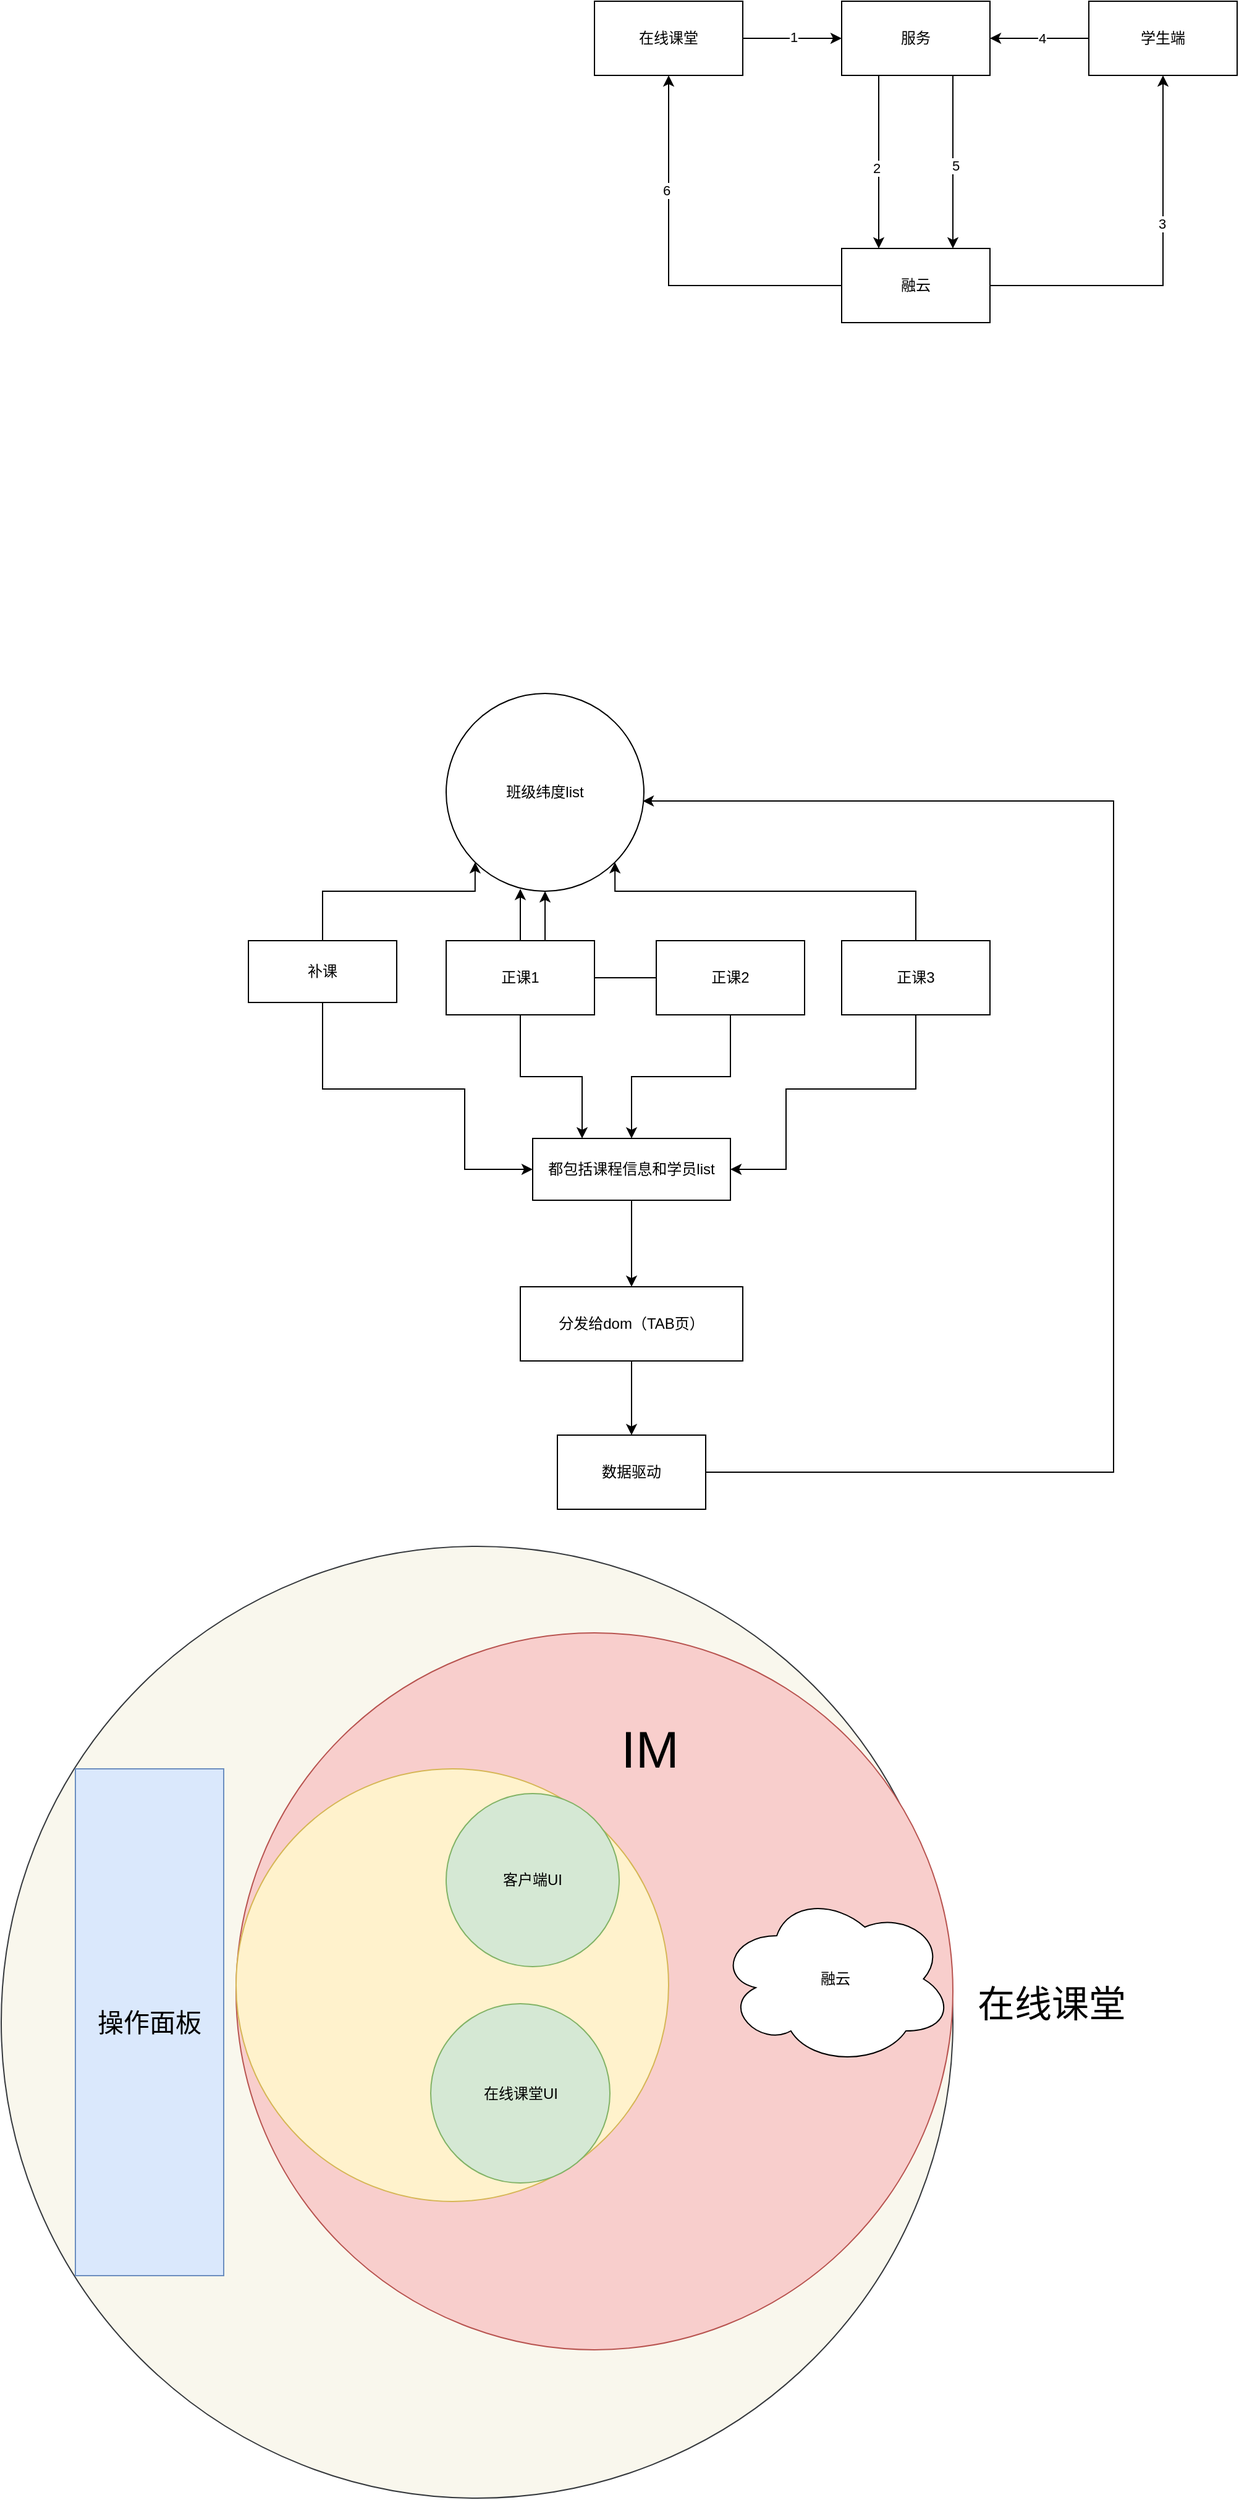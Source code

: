 <mxfile version="13.9.6" type="github">
  <diagram id="nMES7Oahk3-mXJZbOVMn" name="Page-1">
    <mxGraphModel dx="1698" dy="843" grid="1" gridSize="10" guides="1" tooltips="1" connect="1" arrows="1" fold="1" page="0" pageScale="1" pageWidth="827" pageHeight="1169" math="0" shadow="0">
      <root>
        <mxCell id="0" />
        <mxCell id="1" parent="0" />
        <mxCell id="OBoU4_cc1wNnT7vXtte2-5" style="edgeStyle=orthogonalEdgeStyle;rounded=0;orthogonalLoop=1;jettySize=auto;html=1;entryX=0;entryY=0.5;entryDx=0;entryDy=0;" edge="1" parent="1" source="OBoU4_cc1wNnT7vXtte2-1" target="OBoU4_cc1wNnT7vXtte2-2">
          <mxGeometry relative="1" as="geometry" />
        </mxCell>
        <mxCell id="OBoU4_cc1wNnT7vXtte2-13" value="1" style="edgeLabel;html=1;align=center;verticalAlign=middle;resizable=0;points=[];" vertex="1" connectable="0" parent="OBoU4_cc1wNnT7vXtte2-5">
          <mxGeometry x="0.025" y="1" relative="1" as="geometry">
            <mxPoint as="offset" />
          </mxGeometry>
        </mxCell>
        <mxCell id="OBoU4_cc1wNnT7vXtte2-1" value="在线课堂" style="rounded=0;whiteSpace=wrap;html=1;" vertex="1" parent="1">
          <mxGeometry x="80" y="120" width="120" height="60" as="geometry" />
        </mxCell>
        <mxCell id="OBoU4_cc1wNnT7vXtte2-7" style="edgeStyle=orthogonalEdgeStyle;rounded=0;orthogonalLoop=1;jettySize=auto;html=1;exitX=0.25;exitY=1;exitDx=0;exitDy=0;entryX=0.25;entryY=0;entryDx=0;entryDy=0;" edge="1" parent="1" source="OBoU4_cc1wNnT7vXtte2-2" target="OBoU4_cc1wNnT7vXtte2-4">
          <mxGeometry relative="1" as="geometry" />
        </mxCell>
        <mxCell id="OBoU4_cc1wNnT7vXtte2-14" value="2" style="edgeLabel;html=1;align=center;verticalAlign=middle;resizable=0;points=[];" vertex="1" connectable="0" parent="OBoU4_cc1wNnT7vXtte2-7">
          <mxGeometry x="0.071" y="-2" relative="1" as="geometry">
            <mxPoint as="offset" />
          </mxGeometry>
        </mxCell>
        <mxCell id="OBoU4_cc1wNnT7vXtte2-10" style="edgeStyle=orthogonalEdgeStyle;rounded=0;orthogonalLoop=1;jettySize=auto;html=1;exitX=0.75;exitY=1;exitDx=0;exitDy=0;entryX=0.75;entryY=0;entryDx=0;entryDy=0;" edge="1" parent="1" source="OBoU4_cc1wNnT7vXtte2-2" target="OBoU4_cc1wNnT7vXtte2-4">
          <mxGeometry relative="1" as="geometry" />
        </mxCell>
        <mxCell id="OBoU4_cc1wNnT7vXtte2-18" value="5" style="edgeLabel;html=1;align=center;verticalAlign=middle;resizable=0;points=[];" vertex="1" connectable="0" parent="OBoU4_cc1wNnT7vXtte2-10">
          <mxGeometry x="0.043" y="2" relative="1" as="geometry">
            <mxPoint as="offset" />
          </mxGeometry>
        </mxCell>
        <mxCell id="OBoU4_cc1wNnT7vXtte2-2" value="服务" style="rounded=0;whiteSpace=wrap;html=1;" vertex="1" parent="1">
          <mxGeometry x="280" y="120" width="120" height="60" as="geometry" />
        </mxCell>
        <mxCell id="OBoU4_cc1wNnT7vXtte2-16" style="edgeStyle=orthogonalEdgeStyle;rounded=0;orthogonalLoop=1;jettySize=auto;html=1;exitX=0;exitY=0.5;exitDx=0;exitDy=0;entryX=1;entryY=0.5;entryDx=0;entryDy=0;" edge="1" parent="1" source="OBoU4_cc1wNnT7vXtte2-3" target="OBoU4_cc1wNnT7vXtte2-2">
          <mxGeometry relative="1" as="geometry" />
        </mxCell>
        <mxCell id="OBoU4_cc1wNnT7vXtte2-17" value="4" style="edgeLabel;html=1;align=center;verticalAlign=middle;resizable=0;points=[];" vertex="1" connectable="0" parent="OBoU4_cc1wNnT7vXtte2-16">
          <mxGeometry x="-0.05" relative="1" as="geometry">
            <mxPoint as="offset" />
          </mxGeometry>
        </mxCell>
        <mxCell id="OBoU4_cc1wNnT7vXtte2-3" value="学生端" style="rounded=0;whiteSpace=wrap;html=1;" vertex="1" parent="1">
          <mxGeometry x="480" y="120" width="120" height="60" as="geometry" />
        </mxCell>
        <mxCell id="OBoU4_cc1wNnT7vXtte2-11" style="edgeStyle=orthogonalEdgeStyle;rounded=0;orthogonalLoop=1;jettySize=auto;html=1;entryX=0.5;entryY=1;entryDx=0;entryDy=0;" edge="1" parent="1" source="OBoU4_cc1wNnT7vXtte2-4" target="OBoU4_cc1wNnT7vXtte2-1">
          <mxGeometry relative="1" as="geometry" />
        </mxCell>
        <mxCell id="OBoU4_cc1wNnT7vXtte2-19" value="6" style="edgeLabel;html=1;align=center;verticalAlign=middle;resizable=0;points=[];" vertex="1" connectable="0" parent="OBoU4_cc1wNnT7vXtte2-11">
          <mxGeometry x="0.4" y="2" relative="1" as="geometry">
            <mxPoint as="offset" />
          </mxGeometry>
        </mxCell>
        <mxCell id="OBoU4_cc1wNnT7vXtte2-12" style="edgeStyle=orthogonalEdgeStyle;rounded=0;orthogonalLoop=1;jettySize=auto;html=1;entryX=0.5;entryY=1;entryDx=0;entryDy=0;" edge="1" parent="1" source="OBoU4_cc1wNnT7vXtte2-4" target="OBoU4_cc1wNnT7vXtte2-3">
          <mxGeometry relative="1" as="geometry" />
        </mxCell>
        <mxCell id="OBoU4_cc1wNnT7vXtte2-15" value="3" style="edgeLabel;html=1;align=center;verticalAlign=middle;resizable=0;points=[];" vertex="1" connectable="0" parent="OBoU4_cc1wNnT7vXtte2-12">
          <mxGeometry x="0.226" y="1" relative="1" as="geometry">
            <mxPoint as="offset" />
          </mxGeometry>
        </mxCell>
        <mxCell id="OBoU4_cc1wNnT7vXtte2-4" value="融云" style="rounded=0;whiteSpace=wrap;html=1;" vertex="1" parent="1">
          <mxGeometry x="280" y="320" width="120" height="60" as="geometry" />
        </mxCell>
        <mxCell id="OBoU4_cc1wNnT7vXtte2-20" value="班级纬度list" style="ellipse;whiteSpace=wrap;html=1;aspect=fixed;" vertex="1" parent="1">
          <mxGeometry x="-40" y="680" width="160" height="160" as="geometry" />
        </mxCell>
        <mxCell id="OBoU4_cc1wNnT7vXtte2-37" style="edgeStyle=orthogonalEdgeStyle;rounded=0;orthogonalLoop=1;jettySize=auto;html=1;entryX=1;entryY=0.5;entryDx=0;entryDy=0;" edge="1" parent="1" source="OBoU4_cc1wNnT7vXtte2-22" target="OBoU4_cc1wNnT7vXtte2-32">
          <mxGeometry relative="1" as="geometry">
            <Array as="points">
              <mxPoint x="340" y="1000" />
              <mxPoint x="235" y="1000" />
              <mxPoint x="235" y="1065" />
            </Array>
          </mxGeometry>
        </mxCell>
        <mxCell id="OBoU4_cc1wNnT7vXtte2-39" style="edgeStyle=orthogonalEdgeStyle;rounded=0;orthogonalLoop=1;jettySize=auto;html=1;entryX=1;entryY=1;entryDx=0;entryDy=0;" edge="1" parent="1" source="OBoU4_cc1wNnT7vXtte2-22" target="OBoU4_cc1wNnT7vXtte2-20">
          <mxGeometry relative="1" as="geometry">
            <Array as="points">
              <mxPoint x="340" y="840" />
              <mxPoint x="97" y="840" />
            </Array>
          </mxGeometry>
        </mxCell>
        <mxCell id="OBoU4_cc1wNnT7vXtte2-22" value="正课3" style="rounded=0;whiteSpace=wrap;html=1;" vertex="1" parent="1">
          <mxGeometry x="280" y="880" width="120" height="60" as="geometry" />
        </mxCell>
        <mxCell id="OBoU4_cc1wNnT7vXtte2-28" style="edgeStyle=orthogonalEdgeStyle;rounded=0;orthogonalLoop=1;jettySize=auto;html=1;" edge="1" parent="1" source="OBoU4_cc1wNnT7vXtte2-23" target="OBoU4_cc1wNnT7vXtte2-20">
          <mxGeometry relative="1" as="geometry" />
        </mxCell>
        <mxCell id="OBoU4_cc1wNnT7vXtte2-35" style="edgeStyle=orthogonalEdgeStyle;rounded=0;orthogonalLoop=1;jettySize=auto;html=1;entryX=0.5;entryY=0;entryDx=0;entryDy=0;" edge="1" parent="1" source="OBoU4_cc1wNnT7vXtte2-23" target="OBoU4_cc1wNnT7vXtte2-32">
          <mxGeometry relative="1" as="geometry" />
        </mxCell>
        <mxCell id="OBoU4_cc1wNnT7vXtte2-23" value="正课2" style="rounded=0;whiteSpace=wrap;html=1;" vertex="1" parent="1">
          <mxGeometry x="130" y="880" width="120" height="60" as="geometry" />
        </mxCell>
        <mxCell id="OBoU4_cc1wNnT7vXtte2-27" style="edgeStyle=orthogonalEdgeStyle;rounded=0;orthogonalLoop=1;jettySize=auto;html=1;entryX=0.375;entryY=0.988;entryDx=0;entryDy=0;entryPerimeter=0;" edge="1" parent="1" source="OBoU4_cc1wNnT7vXtte2-24" target="OBoU4_cc1wNnT7vXtte2-20">
          <mxGeometry relative="1" as="geometry" />
        </mxCell>
        <mxCell id="OBoU4_cc1wNnT7vXtte2-34" style="edgeStyle=orthogonalEdgeStyle;rounded=0;orthogonalLoop=1;jettySize=auto;html=1;entryX=0.25;entryY=0;entryDx=0;entryDy=0;" edge="1" parent="1" source="OBoU4_cc1wNnT7vXtte2-24" target="OBoU4_cc1wNnT7vXtte2-32">
          <mxGeometry relative="1" as="geometry" />
        </mxCell>
        <mxCell id="OBoU4_cc1wNnT7vXtte2-24" value="正课1" style="rounded=0;whiteSpace=wrap;html=1;" vertex="1" parent="1">
          <mxGeometry x="-40" y="880" width="120" height="60" as="geometry" />
        </mxCell>
        <mxCell id="OBoU4_cc1wNnT7vXtte2-33" style="edgeStyle=orthogonalEdgeStyle;rounded=0;orthogonalLoop=1;jettySize=auto;html=1;entryX=0;entryY=0.5;entryDx=0;entryDy=0;" edge="1" parent="1" source="OBoU4_cc1wNnT7vXtte2-25" target="OBoU4_cc1wNnT7vXtte2-32">
          <mxGeometry relative="1" as="geometry">
            <Array as="points">
              <mxPoint x="-140" y="1000" />
              <mxPoint x="-25" y="1000" />
              <mxPoint x="-25" y="1065" />
            </Array>
          </mxGeometry>
        </mxCell>
        <mxCell id="OBoU4_cc1wNnT7vXtte2-40" style="edgeStyle=orthogonalEdgeStyle;rounded=0;orthogonalLoop=1;jettySize=auto;html=1;entryX=0;entryY=1;entryDx=0;entryDy=0;" edge="1" parent="1" source="OBoU4_cc1wNnT7vXtte2-25" target="OBoU4_cc1wNnT7vXtte2-20">
          <mxGeometry relative="1" as="geometry">
            <Array as="points">
              <mxPoint x="-140" y="840" />
              <mxPoint x="-17" y="840" />
            </Array>
          </mxGeometry>
        </mxCell>
        <mxCell id="OBoU4_cc1wNnT7vXtte2-25" value="补课" style="rounded=0;whiteSpace=wrap;html=1;" vertex="1" parent="1">
          <mxGeometry x="-200" y="880" width="120" height="50" as="geometry" />
        </mxCell>
        <mxCell id="OBoU4_cc1wNnT7vXtte2-42" style="edgeStyle=orthogonalEdgeStyle;rounded=0;orthogonalLoop=1;jettySize=auto;html=1;entryX=0.5;entryY=0;entryDx=0;entryDy=0;" edge="1" parent="1" source="OBoU4_cc1wNnT7vXtte2-32" target="OBoU4_cc1wNnT7vXtte2-41">
          <mxGeometry relative="1" as="geometry" />
        </mxCell>
        <mxCell id="OBoU4_cc1wNnT7vXtte2-32" value="都包括课程信息和学员list" style="rounded=0;whiteSpace=wrap;html=1;" vertex="1" parent="1">
          <mxGeometry x="30" y="1040" width="160" height="50" as="geometry" />
        </mxCell>
        <mxCell id="OBoU4_cc1wNnT7vXtte2-44" style="edgeStyle=orthogonalEdgeStyle;rounded=0;orthogonalLoop=1;jettySize=auto;html=1;entryX=0.5;entryY=0;entryDx=0;entryDy=0;" edge="1" parent="1" source="OBoU4_cc1wNnT7vXtte2-41" target="OBoU4_cc1wNnT7vXtte2-43">
          <mxGeometry relative="1" as="geometry" />
        </mxCell>
        <mxCell id="OBoU4_cc1wNnT7vXtte2-41" value="分发给dom（TAB页）" style="rounded=0;whiteSpace=wrap;html=1;" vertex="1" parent="1">
          <mxGeometry x="20" y="1160" width="180" height="60" as="geometry" />
        </mxCell>
        <mxCell id="OBoU4_cc1wNnT7vXtte2-45" style="edgeStyle=orthogonalEdgeStyle;rounded=0;orthogonalLoop=1;jettySize=auto;html=1;entryX=0.994;entryY=0.544;entryDx=0;entryDy=0;entryPerimeter=0;" edge="1" parent="1" source="OBoU4_cc1wNnT7vXtte2-43" target="OBoU4_cc1wNnT7vXtte2-20">
          <mxGeometry relative="1" as="geometry">
            <Array as="points">
              <mxPoint x="500" y="1310" />
              <mxPoint x="500" y="767" />
            </Array>
          </mxGeometry>
        </mxCell>
        <mxCell id="OBoU4_cc1wNnT7vXtte2-43" value="数据驱动" style="rounded=0;whiteSpace=wrap;html=1;" vertex="1" parent="1">
          <mxGeometry x="50" y="1280" width="120" height="60" as="geometry" />
        </mxCell>
        <mxCell id="OBoU4_cc1wNnT7vXtte2-47" value="" style="ellipse;whiteSpace=wrap;html=1;aspect=fixed;fillColor=#f9f7ed;strokeColor=#36393d;" vertex="1" parent="1">
          <mxGeometry x="-400" y="1370" width="770" height="770" as="geometry" />
        </mxCell>
        <mxCell id="OBoU4_cc1wNnT7vXtte2-49" value="&lt;font style=&quot;font-size: 21px&quot;&gt;操作面板&lt;/font&gt;" style="rounded=0;whiteSpace=wrap;html=1;fillColor=#dae8fc;strokeColor=#6c8ebf;" vertex="1" parent="1">
          <mxGeometry x="-340" y="1550" width="120" height="410" as="geometry" />
        </mxCell>
        <mxCell id="OBoU4_cc1wNnT7vXtte2-61" value="" style="ellipse;whiteSpace=wrap;html=1;aspect=fixed;fillColor=#f8cecc;strokeColor=#b85450;" vertex="1" parent="1">
          <mxGeometry x="-210" y="1440" width="580" height="580" as="geometry" />
        </mxCell>
        <mxCell id="OBoU4_cc1wNnT7vXtte2-62" value="" style="ellipse;whiteSpace=wrap;html=1;aspect=fixed;fillColor=#fff2cc;strokeColor=#d6b656;" vertex="1" parent="1">
          <mxGeometry x="-210" y="1550" width="350" height="350" as="geometry" />
        </mxCell>
        <mxCell id="OBoU4_cc1wNnT7vXtte2-64" value="&lt;font style=&quot;font-size: 42px&quot;&gt;IM&lt;/font&gt;" style="text;html=1;strokeColor=none;fillColor=none;align=center;verticalAlign=middle;whiteSpace=wrap;rounded=0;" vertex="1" parent="1">
          <mxGeometry x="60" y="1500" width="130" height="70" as="geometry" />
        </mxCell>
        <mxCell id="OBoU4_cc1wNnT7vXtte2-65" value="客户端UI" style="ellipse;whiteSpace=wrap;html=1;aspect=fixed;fillColor=#d5e8d4;strokeColor=#82b366;" vertex="1" parent="1">
          <mxGeometry x="-40" y="1570" width="140" height="140" as="geometry" />
        </mxCell>
        <mxCell id="OBoU4_cc1wNnT7vXtte2-66" value="在线课堂UI" style="ellipse;whiteSpace=wrap;html=1;aspect=fixed;fillColor=#d5e8d4;strokeColor=#82b366;" vertex="1" parent="1">
          <mxGeometry x="-52.5" y="1740" width="145" height="145" as="geometry" />
        </mxCell>
        <mxCell id="OBoU4_cc1wNnT7vXtte2-67" value="&lt;font style=&quot;font-size: 30px&quot;&gt;在线课堂&lt;/font&gt;" style="text;html=1;strokeColor=none;fillColor=none;align=center;verticalAlign=middle;whiteSpace=wrap;rounded=0;" vertex="1" parent="1">
          <mxGeometry x="370" y="1510" width="160" height="460" as="geometry" />
        </mxCell>
        <mxCell id="OBoU4_cc1wNnT7vXtte2-68" value="融云" style="ellipse;shape=cloud;whiteSpace=wrap;html=1;" vertex="1" parent="1">
          <mxGeometry x="180" y="1650" width="190" height="140" as="geometry" />
        </mxCell>
      </root>
    </mxGraphModel>
  </diagram>
</mxfile>
